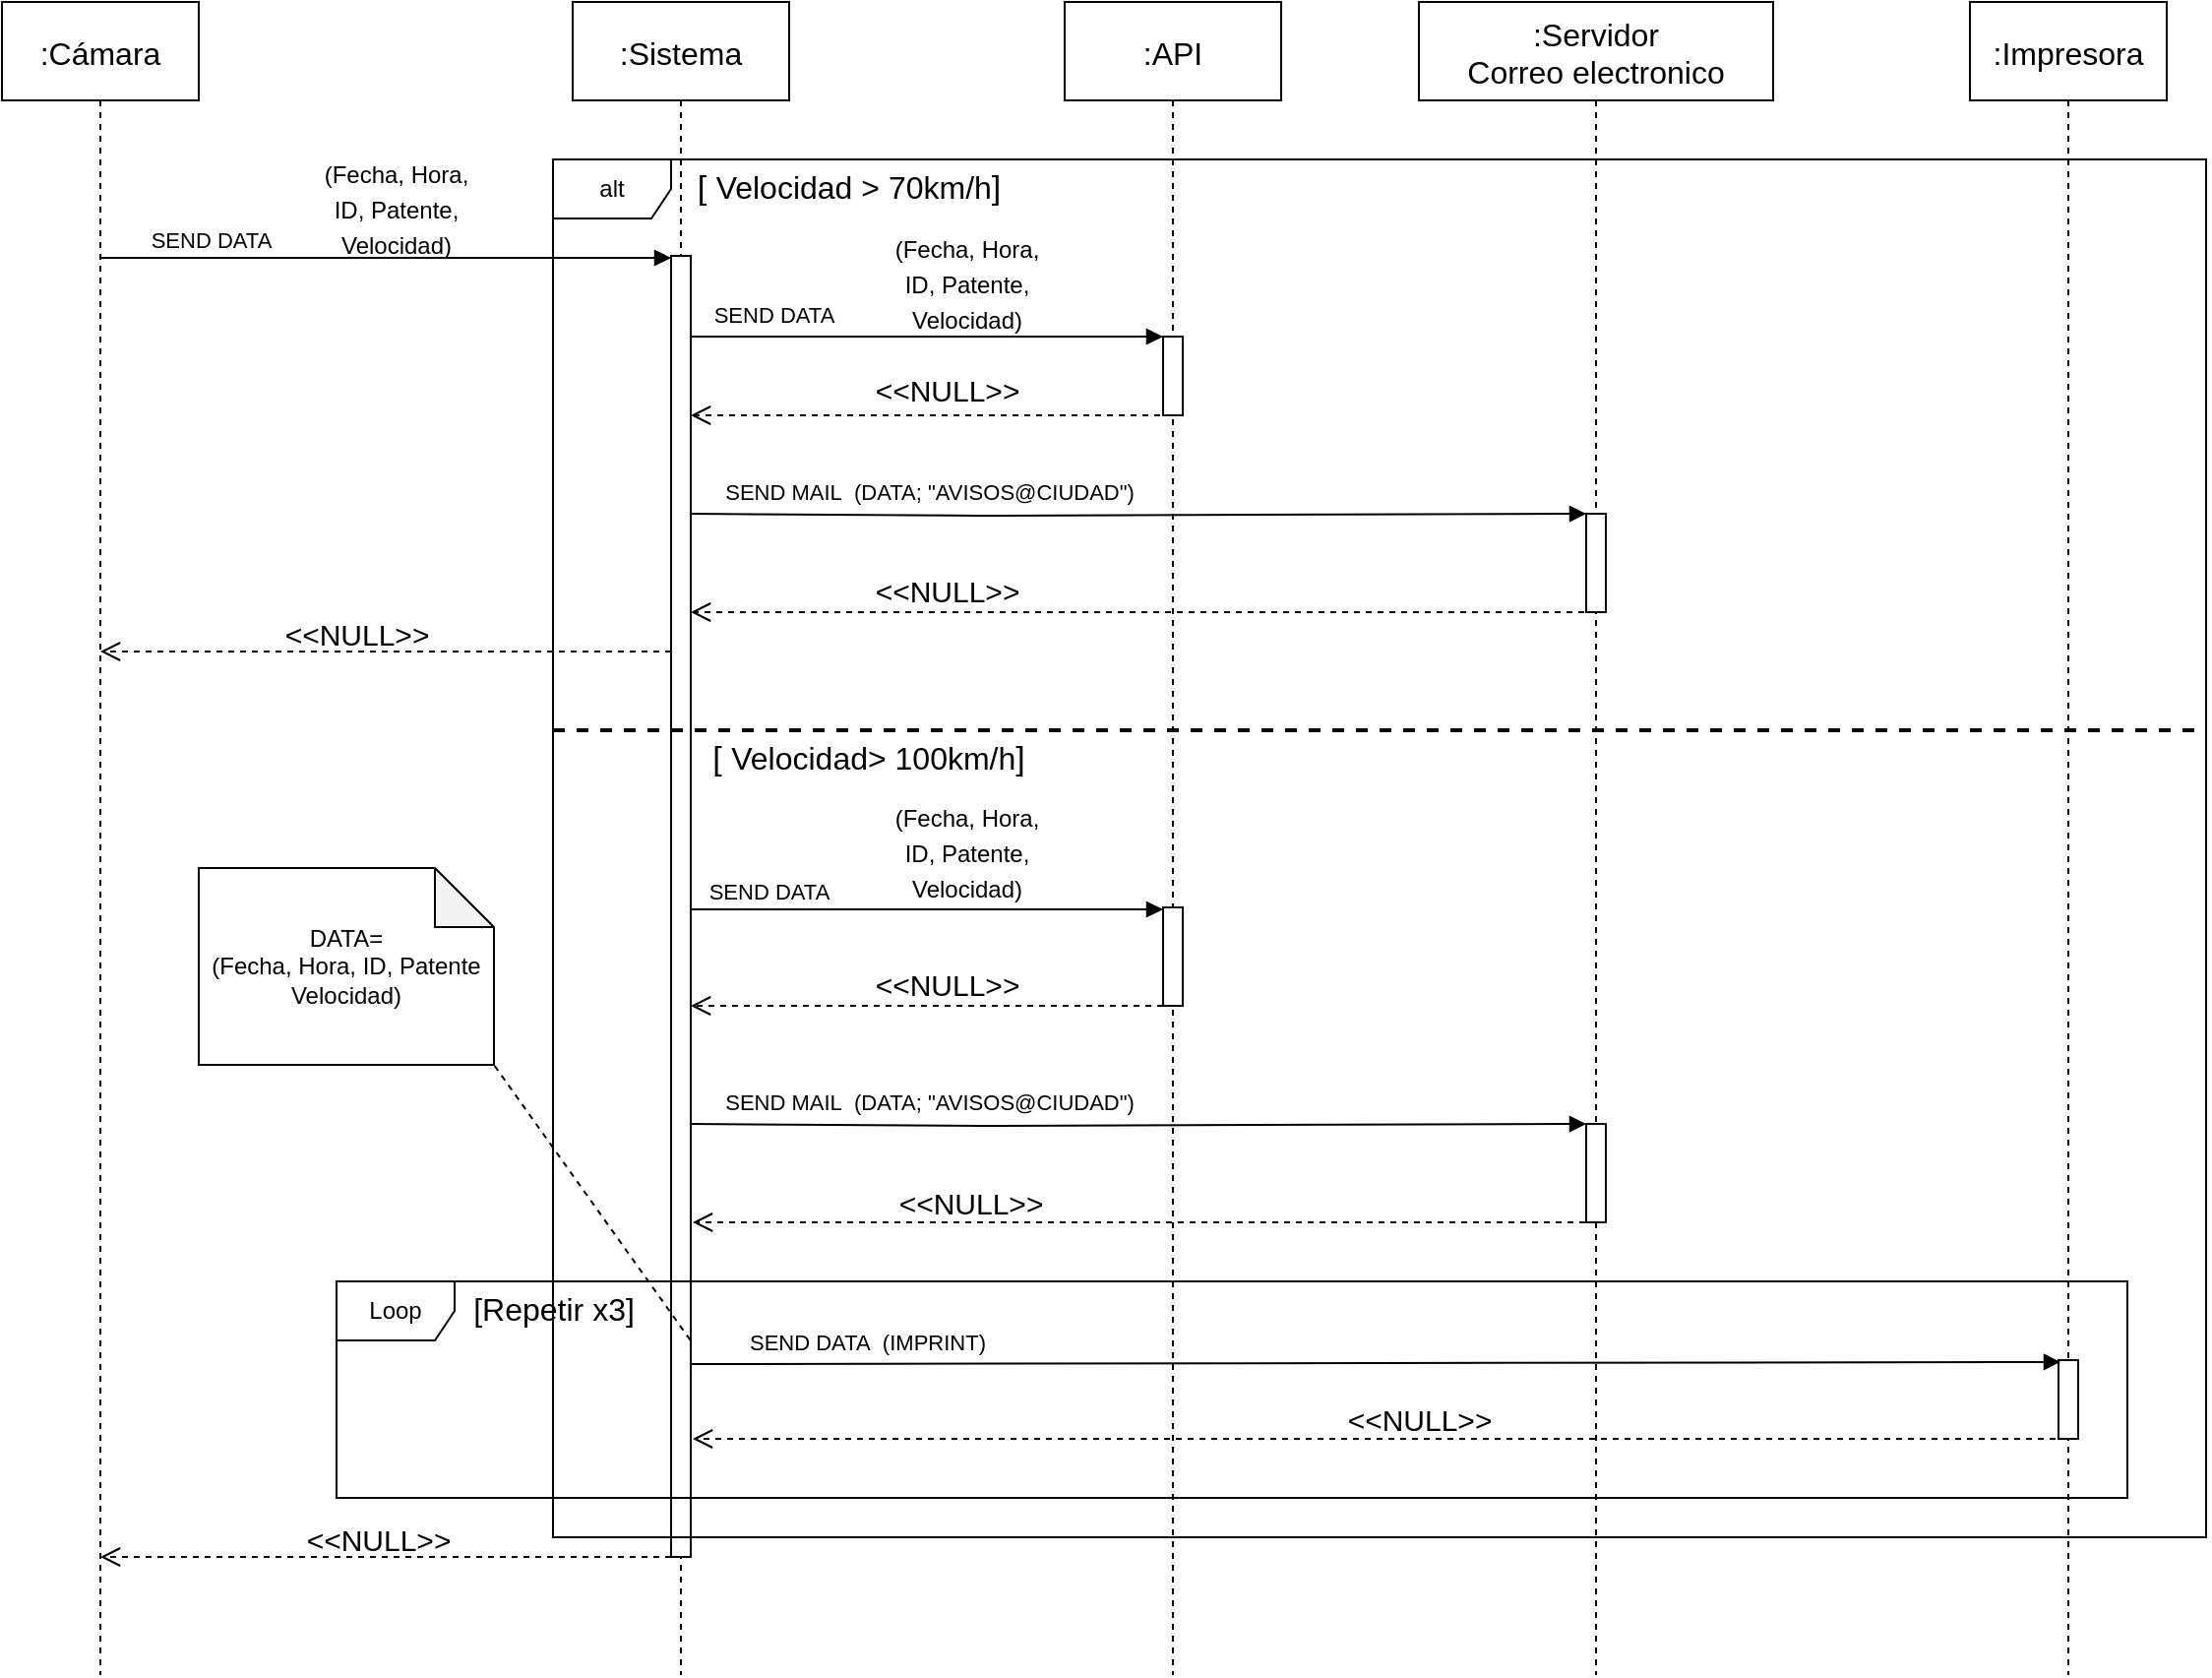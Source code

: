 <mxfile version="20.5.1" type="github">
  <diagram id="kgpKYQtTHZ0yAKxKKP6v" name="Page-1">
    <mxGraphModel dx="1108" dy="482" grid="1" gridSize="10" guides="1" tooltips="1" connect="1" arrows="1" fold="1" page="1" pageScale="1" pageWidth="827" pageHeight="1169" math="0" shadow="0">
      <root>
        <mxCell id="0" />
        <mxCell id="1" parent="0" />
        <mxCell id="3nuBFxr9cyL0pnOWT2aG-1" value=":Cámara" style="shape=umlLifeline;perimeter=lifelinePerimeter;container=1;collapsible=0;recursiveResize=0;rounded=0;shadow=0;strokeWidth=1;fontSize=16;align=center;size=50;" parent="1" vertex="1">
          <mxGeometry x="40" y="30" width="100" height="850" as="geometry" />
        </mxCell>
        <mxCell id="3nuBFxr9cyL0pnOWT2aG-5" value=":Sistema" style="shape=umlLifeline;perimeter=lifelinePerimeter;container=1;collapsible=0;recursiveResize=0;rounded=0;shadow=0;strokeWidth=1;fontSize=16;size=50;" parent="1" vertex="1">
          <mxGeometry x="330" y="30" width="110" height="850" as="geometry" />
        </mxCell>
        <mxCell id="3nuBFxr9cyL0pnOWT2aG-6" value="" style="points=[];perimeter=orthogonalPerimeter;rounded=0;shadow=0;strokeWidth=1;" parent="3nuBFxr9cyL0pnOWT2aG-5" vertex="1">
          <mxGeometry x="50" y="129" width="10" height="661" as="geometry" />
        </mxCell>
        <mxCell id="YozSI5X4KARO5TqyZE2r-28" value="return" style="html=1;verticalAlign=bottom;endArrow=open;dashed=1;endSize=8;rounded=0;fontSize=12;fontColor=none;noLabel=1;" parent="3nuBFxr9cyL0pnOWT2aG-5" edge="1">
          <mxGeometry x="0.509" y="-20" relative="1" as="geometry">
            <mxPoint x="759.5" y="730" as="sourcePoint" />
            <mxPoint x="61" y="730" as="targetPoint" />
            <mxPoint as="offset" />
          </mxGeometry>
        </mxCell>
        <mxCell id="3nuBFxr9cyL0pnOWT2aG-8" value="SEND DATA" style="verticalAlign=bottom;endArrow=block;shadow=0;strokeWidth=1;" parent="1" edge="1">
          <mxGeometry x="-0.609" relative="1" as="geometry">
            <mxPoint x="90" y="160" as="sourcePoint" />
            <mxPoint as="offset" />
            <mxPoint x="380" y="160" as="targetPoint" />
          </mxGeometry>
        </mxCell>
        <mxCell id="5ewyLEu5lSfxZkNV5egt-1" value=":API" style="shape=umlLifeline;perimeter=lifelinePerimeter;container=1;collapsible=0;recursiveResize=0;rounded=0;shadow=0;strokeWidth=1;fontSize=16;size=50;" parent="1" vertex="1">
          <mxGeometry x="580" y="30" width="110" height="850" as="geometry" />
        </mxCell>
        <mxCell id="5ewyLEu5lSfxZkNV5egt-2" value="" style="points=[];perimeter=orthogonalPerimeter;rounded=0;shadow=0;strokeWidth=1;" parent="5ewyLEu5lSfxZkNV5egt-1" vertex="1">
          <mxGeometry x="50" y="170" width="10" height="40" as="geometry" />
        </mxCell>
        <mxCell id="YozSI5X4KARO5TqyZE2r-10" value="return" style="html=1;verticalAlign=bottom;endArrow=open;dashed=1;endSize=8;rounded=0;fontSize=12;fontColor=none;noLabel=1;" parent="5ewyLEu5lSfxZkNV5egt-1" edge="1">
          <mxGeometry x="0.541" y="-10" relative="1" as="geometry">
            <mxPoint x="54.5" y="210" as="sourcePoint" />
            <mxPoint x="-190" y="210" as="targetPoint" />
            <mxPoint as="offset" />
          </mxGeometry>
        </mxCell>
        <mxCell id="zOErF3bk2mBPyS0gTZtt-2" value="SEND DATA" style="verticalAlign=bottom;endArrow=block;shadow=0;strokeWidth=1;" parent="5ewyLEu5lSfxZkNV5egt-1" edge="1">
          <mxGeometry x="-0.644" y="2" relative="1" as="geometry">
            <mxPoint x="-190" y="170" as="sourcePoint" />
            <mxPoint as="offset" />
            <mxPoint x="50" y="170" as="targetPoint" />
            <Array as="points">
              <mxPoint x="-30" y="170" />
            </Array>
          </mxGeometry>
        </mxCell>
        <mxCell id="YozSI5X4KARO5TqyZE2r-18" value="SEND DATA" style="verticalAlign=bottom;endArrow=block;shadow=0;strokeWidth=1;" parent="5ewyLEu5lSfxZkNV5egt-1" edge="1">
          <mxGeometry x="-0.667" relative="1" as="geometry">
            <mxPoint x="-190" y="461" as="sourcePoint" />
            <mxPoint as="offset" />
            <mxPoint x="50" y="461" as="targetPoint" />
          </mxGeometry>
        </mxCell>
        <mxCell id="YozSI5X4KARO5TqyZE2r-19" value="" style="points=[];perimeter=orthogonalPerimeter;rounded=0;shadow=0;strokeWidth=1;" parent="5ewyLEu5lSfxZkNV5egt-1" vertex="1">
          <mxGeometry x="50" y="460" width="10" height="50" as="geometry" />
        </mxCell>
        <mxCell id="YozSI5X4KARO5TqyZE2r-24" value="return" style="html=1;verticalAlign=bottom;endArrow=open;dashed=1;endSize=8;rounded=0;fontSize=12;fontColor=none;noLabel=1;" parent="5ewyLEu5lSfxZkNV5egt-1" edge="1">
          <mxGeometry x="0.509" y="-20" relative="1" as="geometry">
            <mxPoint x="270.5" y="620" as="sourcePoint" />
            <mxPoint x="-189" y="620" as="targetPoint" />
            <mxPoint as="offset" />
          </mxGeometry>
        </mxCell>
        <mxCell id="5ewyLEu5lSfxZkNV5egt-148" value=":Impresora" style="shape=umlLifeline;perimeter=lifelinePerimeter;container=1;collapsible=0;recursiveResize=0;rounded=0;shadow=0;strokeWidth=1;fontSize=16;size=50;" parent="1" vertex="1">
          <mxGeometry x="1040" y="30" width="100" height="850" as="geometry" />
        </mxCell>
        <mxCell id="YozSI5X4KARO5TqyZE2r-27" value="" style="points=[];perimeter=orthogonalPerimeter;rounded=0;shadow=0;strokeWidth=1;" parent="5ewyLEu5lSfxZkNV5egt-148" vertex="1">
          <mxGeometry x="45" y="690" width="10" height="40" as="geometry" />
        </mxCell>
        <mxCell id="5ewyLEu5lSfxZkNV5egt-150" value=":Servidor&#xa;Correo electronico" style="shape=umlLifeline;perimeter=lifelinePerimeter;container=1;collapsible=0;recursiveResize=0;rounded=0;shadow=0;strokeWidth=1;fontFamily=Helvetica;fontSize=16;size=50;" parent="1" vertex="1">
          <mxGeometry x="760" y="30" width="180" height="850" as="geometry" />
        </mxCell>
        <mxCell id="YozSI5X4KARO5TqyZE2r-12" value="" style="points=[];perimeter=orthogonalPerimeter;rounded=0;shadow=0;strokeWidth=1;" parent="5ewyLEu5lSfxZkNV5egt-150" vertex="1">
          <mxGeometry x="85" y="260" width="10" height="50" as="geometry" />
        </mxCell>
        <mxCell id="YozSI5X4KARO5TqyZE2r-11" value="SEND MAIL  (DATA; &quot;AVISOS@CIUDAD&quot;)" style="verticalAlign=bottom;endArrow=block;shadow=0;strokeWidth=1;" parent="5ewyLEu5lSfxZkNV5egt-150" edge="1">
          <mxGeometry x="-0.467" y="3" relative="1" as="geometry">
            <mxPoint x="-370" y="260" as="sourcePoint" />
            <mxPoint as="offset" />
            <mxPoint x="85" y="260" as="targetPoint" />
            <Array as="points">
              <mxPoint x="-228" y="261.0" />
            </Array>
          </mxGeometry>
        </mxCell>
        <mxCell id="YozSI5X4KARO5TqyZE2r-23" value="" style="points=[];perimeter=orthogonalPerimeter;rounded=0;shadow=0;strokeWidth=1;" parent="5ewyLEu5lSfxZkNV5egt-150" vertex="1">
          <mxGeometry x="85" y="570" width="10" height="50" as="geometry" />
        </mxCell>
        <mxCell id="5ewyLEu5lSfxZkNV5egt-163" value="&amp;lt;&amp;lt;NULL&amp;gt;&amp;gt;" style="text;html=1;resizable=0;autosize=1;align=center;verticalAlign=middle;points=[];fillColor=none;strokeColor=none;rounded=0;fontFamily=Helvetica;fontSize=15;" parent="5ewyLEu5lSfxZkNV5egt-150" vertex="1">
          <mxGeometry x="-50" y="705" width="100" height="30" as="geometry" />
        </mxCell>
        <mxCell id="5ewyLEu5lSfxZkNV5egt-155" value="&amp;lt;&amp;lt;NULL&amp;gt;&amp;gt;" style="text;html=1;resizable=0;autosize=1;align=center;verticalAlign=middle;points=[];fillColor=none;strokeColor=none;rounded=0;fontFamily=Helvetica;fontSize=15;" parent="1" vertex="1">
          <mxGeometry x="170" y="336" width="100" height="30" as="geometry" />
        </mxCell>
        <mxCell id="5ewyLEu5lSfxZkNV5egt-158" value="&amp;lt;&amp;lt;NULL&amp;gt;&amp;gt;" style="text;html=1;resizable=0;autosize=1;align=center;verticalAlign=middle;points=[];fillColor=none;strokeColor=none;rounded=0;fontFamily=Helvetica;fontSize=15;" parent="1" vertex="1">
          <mxGeometry x="470" y="514" width="100" height="30" as="geometry" />
        </mxCell>
        <mxCell id="5ewyLEu5lSfxZkNV5egt-159" value="&amp;lt;&amp;lt;NULL&amp;gt;&amp;gt;" style="text;html=1;resizable=0;autosize=1;align=center;verticalAlign=middle;points=[];fillColor=none;strokeColor=none;rounded=0;fontFamily=Helvetica;fontSize=15;" parent="1" vertex="1">
          <mxGeometry x="470" y="212" width="100" height="30" as="geometry" />
        </mxCell>
        <mxCell id="5ewyLEu5lSfxZkNV5egt-160" value="&amp;lt;&amp;lt;NULL&amp;gt;&amp;gt;" style="text;html=1;resizable=0;autosize=1;align=center;verticalAlign=middle;points=[];fillColor=none;strokeColor=none;rounded=0;fontFamily=Helvetica;fontSize=15;" parent="1" vertex="1">
          <mxGeometry x="181" y="796" width="100" height="30" as="geometry" />
        </mxCell>
        <mxCell id="5ewyLEu5lSfxZkNV5egt-161" value="&amp;lt;&amp;lt;NULL&amp;gt;&amp;gt;" style="text;html=1;resizable=0;autosize=1;align=center;verticalAlign=middle;points=[];fillColor=none;strokeColor=none;rounded=0;fontFamily=Helvetica;fontSize=15;" parent="1" vertex="1">
          <mxGeometry x="470" y="314" width="100" height="30" as="geometry" />
        </mxCell>
        <mxCell id="5ewyLEu5lSfxZkNV5egt-162" value="&amp;lt;&amp;lt;NULL&amp;gt;&amp;gt;" style="text;html=1;resizable=0;autosize=1;align=center;verticalAlign=middle;points=[];fillColor=none;strokeColor=none;rounded=0;fontFamily=Helvetica;fontSize=15;" parent="1" vertex="1">
          <mxGeometry x="482" y="625" width="100" height="30" as="geometry" />
        </mxCell>
        <mxCell id="5ewyLEu5lSfxZkNV5egt-164" value="&lt;font style=&quot;font-size: 12px;&quot;&gt;(Fecha, Hora,&lt;br&gt;ID, Patente,&lt;br&gt;Velocidad)&lt;/font&gt;" style="text;html=1;resizable=0;autosize=1;align=center;verticalAlign=middle;points=[];fillColor=none;strokeColor=none;rounded=0;fontFamily=Helvetica;fontSize=15;" parent="1" vertex="1">
          <mxGeometry x="190" y="99" width="100" height="70" as="geometry" />
        </mxCell>
        <mxCell id="YozSI5X4KARO5TqyZE2r-3" value="&lt;font style=&quot;font-size: 12px;&quot;&gt;(Fecha, Hora,&lt;br&gt;ID, Patente,&lt;br&gt;Velocidad)&lt;/font&gt;" style="text;html=1;resizable=0;autosize=1;align=center;verticalAlign=middle;points=[];fillColor=none;strokeColor=none;rounded=0;fontFamily=Helvetica;fontSize=15;" parent="1" vertex="1">
          <mxGeometry x="480" y="137" width="100" height="70" as="geometry" />
        </mxCell>
        <mxCell id="YozSI5X4KARO5TqyZE2r-13" value="return" style="html=1;verticalAlign=bottom;endArrow=open;dashed=1;endSize=8;rounded=0;fontSize=12;fontColor=none;noLabel=1;exitX=0.5;exitY=0.98;exitDx=0;exitDy=0;exitPerimeter=0;" parent="1" edge="1">
          <mxGeometry x="0.509" y="-20" relative="1" as="geometry">
            <mxPoint x="850" y="340" as="sourcePoint" />
            <mxPoint x="390" y="340" as="targetPoint" />
            <mxPoint as="offset" />
          </mxGeometry>
        </mxCell>
        <mxCell id="YozSI5X4KARO5TqyZE2r-14" value="return" style="html=1;verticalAlign=bottom;endArrow=open;dashed=1;endSize=8;rounded=0;fontSize=12;fontColor=none;noLabel=1;" parent="1" edge="1">
          <mxGeometry x="0.509" y="-20" relative="1" as="geometry">
            <mxPoint x="380" y="360" as="sourcePoint" />
            <mxPoint x="90" y="360" as="targetPoint" />
            <mxPoint as="offset" />
          </mxGeometry>
        </mxCell>
        <mxCell id="YozSI5X4KARO5TqyZE2r-20" value="return" style="html=1;verticalAlign=bottom;endArrow=open;dashed=1;endSize=8;rounded=0;fontSize=12;fontColor=none;noLabel=1;" parent="1" edge="1">
          <mxGeometry x="0.509" y="-20" relative="1" as="geometry">
            <mxPoint x="630" y="540" as="sourcePoint" />
            <mxPoint x="390" y="540" as="targetPoint" />
            <mxPoint as="offset" />
          </mxGeometry>
        </mxCell>
        <mxCell id="YozSI5X4KARO5TqyZE2r-15" value="&lt;font style=&quot;font-size: 12px;&quot;&gt;(Fecha, Hora,&lt;br&gt;ID, Patente,&lt;br&gt;Velocidad)&lt;/font&gt;" style="text;html=1;resizable=0;autosize=1;align=center;verticalAlign=middle;points=[];fillColor=none;strokeColor=none;rounded=0;fontFamily=Helvetica;fontSize=15;" parent="1" vertex="1">
          <mxGeometry x="480" y="426" width="100" height="70" as="geometry" />
        </mxCell>
        <mxCell id="YozSI5X4KARO5TqyZE2r-22" value="SEND MAIL  (DATA; &quot;AVISOS@CIUDAD&quot;)" style="verticalAlign=bottom;endArrow=block;shadow=0;strokeWidth=1;" parent="1" edge="1">
          <mxGeometry x="-0.467" y="3" relative="1" as="geometry">
            <mxPoint x="390" y="600" as="sourcePoint" />
            <mxPoint as="offset" />
            <mxPoint x="845" y="600" as="targetPoint" />
            <Array as="points">
              <mxPoint x="532" y="601" />
            </Array>
          </mxGeometry>
        </mxCell>
        <mxCell id="YozSI5X4KARO5TqyZE2r-25" value="SEND DATA  (IMPRINT)" style="verticalAlign=bottom;endArrow=block;shadow=0;strokeWidth=1;entryX=0.1;entryY=-0.017;entryDx=0;entryDy=0;entryPerimeter=0;" parent="1" edge="1">
          <mxGeometry x="-0.741" y="2" relative="1" as="geometry">
            <mxPoint x="390" y="722" as="sourcePoint" />
            <mxPoint as="offset" />
            <mxPoint x="1086" y="720.98" as="targetPoint" />
          </mxGeometry>
        </mxCell>
        <mxCell id="YozSI5X4KARO5TqyZE2r-30" value="return" style="html=1;verticalAlign=bottom;endArrow=open;dashed=1;endSize=8;rounded=0;fontSize=12;fontColor=none;noLabel=1;" parent="1" edge="1">
          <mxGeometry x="0.509" y="-20" relative="1" as="geometry">
            <mxPoint x="380" y="820" as="sourcePoint" />
            <mxPoint x="90" y="820" as="targetPoint" />
            <mxPoint as="offset" />
          </mxGeometry>
        </mxCell>
        <mxCell id="YozSI5X4KARO5TqyZE2r-34" value="[ &lt;span style=&quot;font-size: 16px;&quot;&gt;Velocidad &amp;gt; 70km/h&lt;/span&gt;]" style="text;html=1;resizable=0;autosize=1;align=center;verticalAlign=middle;points=[];fillColor=none;strokeColor=none;rounded=0;fontSize=17;fontColor=none;" parent="1" vertex="1">
          <mxGeometry x="380" y="110" width="180" height="30" as="geometry" />
        </mxCell>
        <mxCell id="YozSI5X4KARO5TqyZE2r-35" value="[ &lt;span style=&quot;font-size: 16px;&quot;&gt;Velocidad&amp;gt; 100km/h&lt;/span&gt;]" style="text;html=1;resizable=0;autosize=1;align=center;verticalAlign=middle;points=[];fillColor=none;strokeColor=none;rounded=0;fontSize=17;fontColor=none;" parent="1" vertex="1">
          <mxGeometry x="390" y="400" width="180" height="30" as="geometry" />
        </mxCell>
        <mxCell id="YozSI5X4KARO5TqyZE2r-36" value="&lt;font style=&quot;font-size: 16px;&quot;&gt;[Repetir x3]&lt;/font&gt;" style="text;html=1;resizable=0;autosize=1;align=center;verticalAlign=middle;points=[];fillColor=none;strokeColor=none;rounded=0;fontSize=17;fontColor=none;" parent="1" vertex="1">
          <mxGeometry x="265" y="680" width="110" height="30" as="geometry" />
        </mxCell>
        <mxCell id="Q76jah6kw0klHy7KOI9b-3" value="" style="endArrow=none;dashed=1;html=1;rounded=0;strokeWidth=2;" parent="1" edge="1">
          <mxGeometry width="50" height="50" relative="1" as="geometry">
            <mxPoint x="320" y="400" as="sourcePoint" />
            <mxPoint x="1160" y="400" as="targetPoint" />
          </mxGeometry>
        </mxCell>
        <mxCell id="KKbYnRF_3C59-J5U1wcn-1" value="DATA=&lt;br&gt;(Fecha, Hora, ID, Patente&lt;br&gt;Velocidad)" style="shape=note;whiteSpace=wrap;html=1;backgroundOutline=1;darkOpacity=0.05;" vertex="1" parent="1">
          <mxGeometry x="140" y="470" width="150" height="100" as="geometry" />
        </mxCell>
        <mxCell id="KKbYnRF_3C59-J5U1wcn-2" value="" style="endArrow=none;dashed=1;html=1;rounded=0;entryX=1;entryY=1;entryDx=0;entryDy=0;entryPerimeter=0;exitX=0.083;exitY=0.824;exitDx=0;exitDy=0;exitPerimeter=0;" edge="1" parent="1" target="KKbYnRF_3C59-J5U1wcn-1">
          <mxGeometry width="50" height="50" relative="1" as="geometry">
            <mxPoint x="389.72" y="709.76" as="sourcePoint" />
            <mxPoint x="270" y="630" as="targetPoint" />
          </mxGeometry>
        </mxCell>
        <mxCell id="KKbYnRF_3C59-J5U1wcn-3" value="Loop" style="shape=umlFrame;whiteSpace=wrap;html=1;" vertex="1" parent="1">
          <mxGeometry x="210" y="680" width="910" height="110" as="geometry" />
        </mxCell>
        <mxCell id="KKbYnRF_3C59-J5U1wcn-4" value="alt" style="shape=umlFrame;whiteSpace=wrap;html=1;" vertex="1" parent="1">
          <mxGeometry x="320" y="110" width="840" height="700" as="geometry" />
        </mxCell>
      </root>
    </mxGraphModel>
  </diagram>
</mxfile>
